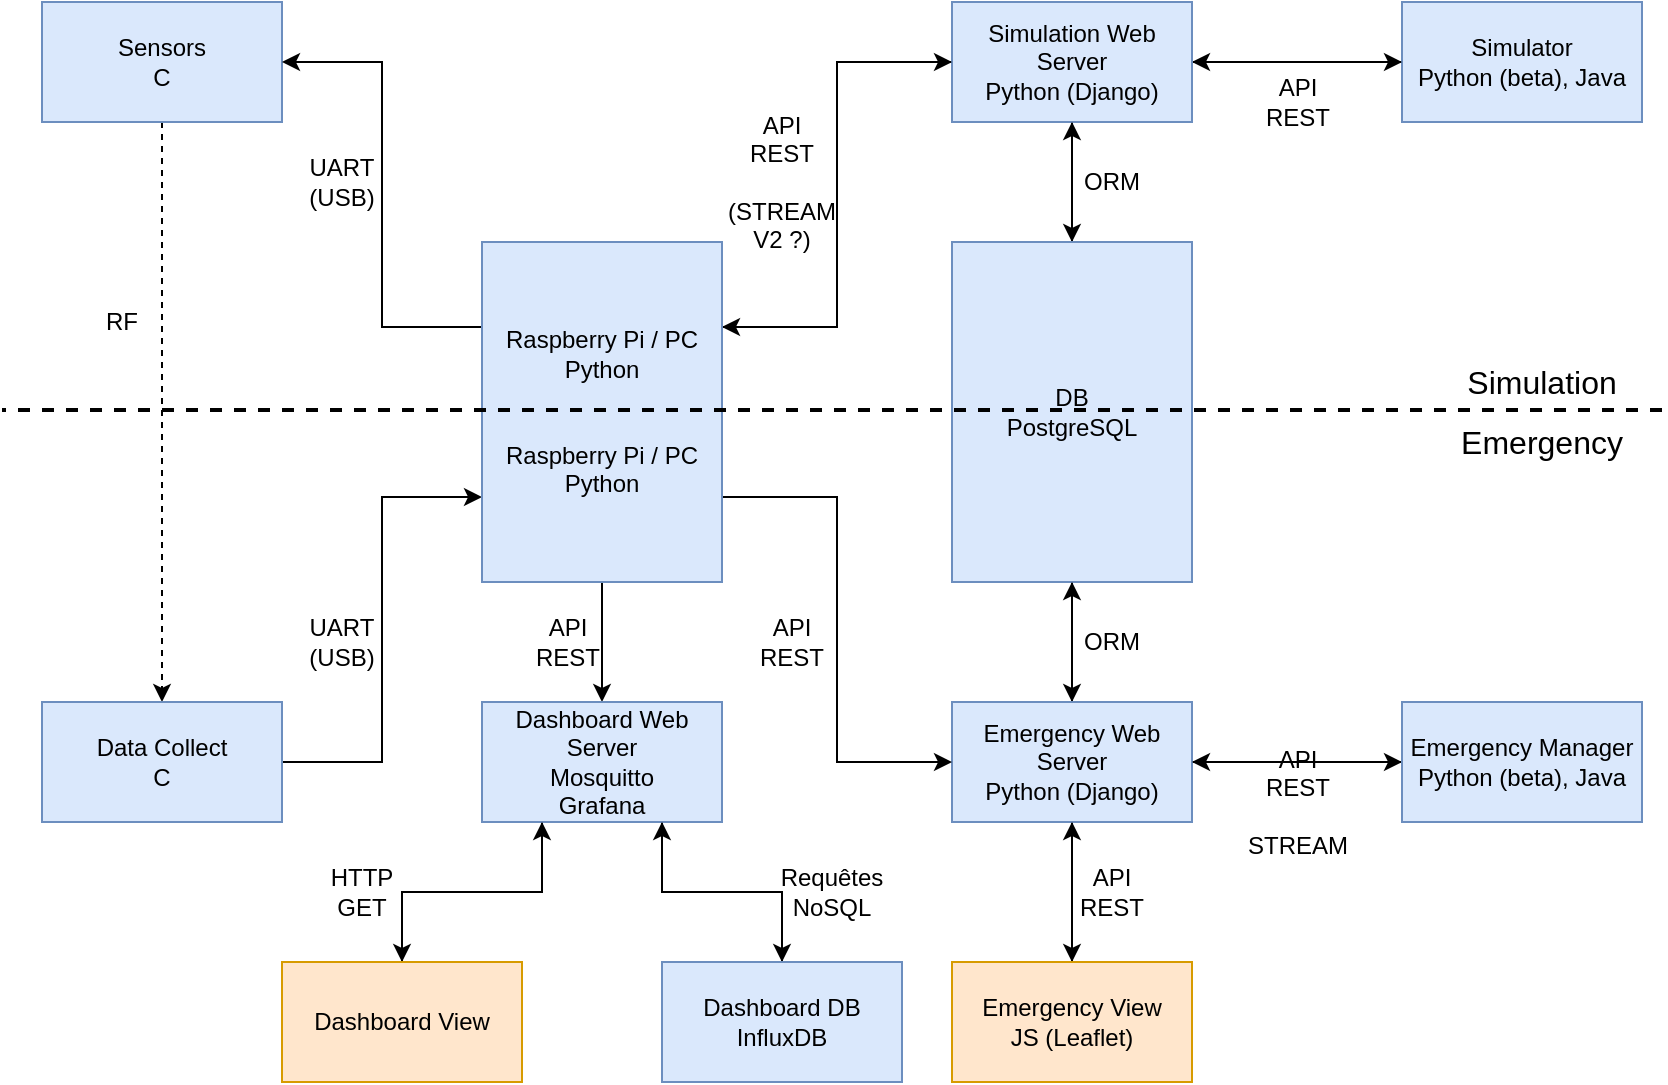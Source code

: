 <mxfile version="12.3.6" type="device" pages="1"><diagram id="MbwqEHukqG4V0eYiKK4b" name="Page-1"><mxGraphModel dx="1422" dy="779" grid="1" gridSize="10" guides="1" tooltips="1" connect="1" arrows="1" fold="1" page="1" pageScale="1" pageWidth="850" pageHeight="1100" math="0" shadow="0"><root><mxCell id="0"/><mxCell id="1" parent="0"/><mxCell id="P2sJHOD4gCiqHtTyv8vV-27" style="edgeStyle=orthogonalEdgeStyle;rounded=0;orthogonalLoop=1;jettySize=auto;html=1;exitX=0.5;exitY=1;exitDx=0;exitDy=0;entryX=0.5;entryY=0;entryDx=0;entryDy=0;dashed=1;" parent="1" source="P2sJHOD4gCiqHtTyv8vV-2" target="P2sJHOD4gCiqHtTyv8vV-7" edge="1"><mxGeometry relative="1" as="geometry"/></mxCell><mxCell id="P2sJHOD4gCiqHtTyv8vV-2" value="&lt;div&gt;Sensors&lt;/div&gt;&lt;div&gt;C&lt;/div&gt;" style="rounded=0;whiteSpace=wrap;html=1;fillColor=#dae8fc;strokeColor=#6c8ebf;" parent="1" vertex="1"><mxGeometry x="30" y="230" width="120" height="60" as="geometry"/></mxCell><mxCell id="P2sJHOD4gCiqHtTyv8vV-20" style="edgeStyle=orthogonalEdgeStyle;rounded=0;orthogonalLoop=1;jettySize=auto;html=1;exitX=0;exitY=0.5;exitDx=0;exitDy=0;entryX=1;entryY=0.5;entryDx=0;entryDy=0;" parent="1" source="P2sJHOD4gCiqHtTyv8vV-3" target="P2sJHOD4gCiqHtTyv8vV-4" edge="1"><mxGeometry relative="1" as="geometry"/></mxCell><mxCell id="P2sJHOD4gCiqHtTyv8vV-3" value="&lt;div&gt;Simulator&lt;/div&gt;&lt;div&gt;Python (beta), Java&lt;/div&gt;" style="rounded=0;whiteSpace=wrap;html=1;fillColor=#dae8fc;strokeColor=#6c8ebf;" parent="1" vertex="1"><mxGeometry x="710" y="230" width="120" height="60" as="geometry"/></mxCell><mxCell id="P2sJHOD4gCiqHtTyv8vV-21" style="edgeStyle=orthogonalEdgeStyle;rounded=0;orthogonalLoop=1;jettySize=auto;html=1;exitX=0.5;exitY=1;exitDx=0;exitDy=0;entryX=0.5;entryY=0;entryDx=0;entryDy=0;" parent="1" source="P2sJHOD4gCiqHtTyv8vV-4" target="P2sJHOD4gCiqHtTyv8vV-5" edge="1"><mxGeometry relative="1" as="geometry"/></mxCell><mxCell id="P2sJHOD4gCiqHtTyv8vV-44" style="edgeStyle=orthogonalEdgeStyle;rounded=0;orthogonalLoop=1;jettySize=auto;html=1;exitX=1;exitY=0.5;exitDx=0;exitDy=0;entryX=0;entryY=0.5;entryDx=0;entryDy=0;" parent="1" source="P2sJHOD4gCiqHtTyv8vV-4" target="P2sJHOD4gCiqHtTyv8vV-3" edge="1"><mxGeometry relative="1" as="geometry"/></mxCell><mxCell id="P2sJHOD4gCiqHtTyv8vV-69" style="edgeStyle=orthogonalEdgeStyle;rounded=0;orthogonalLoop=1;jettySize=auto;html=1;exitX=0;exitY=0.5;exitDx=0;exitDy=0;entryX=1;entryY=0.25;entryDx=0;entryDy=0;strokeWidth=1;" parent="1" source="P2sJHOD4gCiqHtTyv8vV-4" target="P2sJHOD4gCiqHtTyv8vV-9" edge="1"><mxGeometry relative="1" as="geometry"/></mxCell><mxCell id="P2sJHOD4gCiqHtTyv8vV-4" value="&lt;div&gt;Simulation Web Server&lt;/div&gt;&lt;div&gt;Python (Django)&lt;/div&gt;" style="rounded=0;whiteSpace=wrap;html=1;fillColor=#dae8fc;strokeColor=#6c8ebf;" parent="1" vertex="1"><mxGeometry x="485" y="230" width="120" height="60" as="geometry"/></mxCell><mxCell id="P2sJHOD4gCiqHtTyv8vV-23" style="edgeStyle=orthogonalEdgeStyle;rounded=0;orthogonalLoop=1;jettySize=auto;html=1;exitX=0.5;exitY=0;exitDx=0;exitDy=0;entryX=0.5;entryY=1;entryDx=0;entryDy=0;" parent="1" source="P2sJHOD4gCiqHtTyv8vV-5" target="P2sJHOD4gCiqHtTyv8vV-4" edge="1"><mxGeometry relative="1" as="geometry"/></mxCell><mxCell id="P2sJHOD4gCiqHtTyv8vV-24" style="edgeStyle=orthogonalEdgeStyle;rounded=0;orthogonalLoop=1;jettySize=auto;html=1;exitX=0.5;exitY=1;exitDx=0;exitDy=0;entryX=0.5;entryY=0;entryDx=0;entryDy=0;" parent="1" source="P2sJHOD4gCiqHtTyv8vV-5" target="P2sJHOD4gCiqHtTyv8vV-6" edge="1"><mxGeometry relative="1" as="geometry"/></mxCell><mxCell id="P2sJHOD4gCiqHtTyv8vV-5" value="&lt;div&gt;&lt;br&gt;&lt;/div&gt;&lt;div&gt;DB&lt;/div&gt;&lt;div&gt;PostgreSQL&lt;/div&gt;&lt;div&gt;&lt;br&gt;&lt;/div&gt;" style="rounded=0;whiteSpace=wrap;html=1;fillColor=#dae8fc;strokeColor=#6c8ebf;" parent="1" vertex="1"><mxGeometry x="485" y="350" width="120" height="170" as="geometry"/></mxCell><mxCell id="P2sJHOD4gCiqHtTyv8vV-25" style="edgeStyle=orthogonalEdgeStyle;rounded=0;orthogonalLoop=1;jettySize=auto;html=1;exitX=0.5;exitY=0;exitDx=0;exitDy=0;entryX=0.5;entryY=1;entryDx=0;entryDy=0;" parent="1" source="P2sJHOD4gCiqHtTyv8vV-6" target="P2sJHOD4gCiqHtTyv8vV-5" edge="1"><mxGeometry relative="1" as="geometry"/></mxCell><mxCell id="P2sJHOD4gCiqHtTyv8vV-29" style="edgeStyle=orthogonalEdgeStyle;rounded=0;orthogonalLoop=1;jettySize=auto;html=1;exitX=0.5;exitY=1;exitDx=0;exitDy=0;entryX=0.5;entryY=0;entryDx=0;entryDy=0;" parent="1" source="P2sJHOD4gCiqHtTyv8vV-6" target="P2sJHOD4gCiqHtTyv8vV-11" edge="1"><mxGeometry relative="1" as="geometry"/></mxCell><mxCell id="P2sJHOD4gCiqHtTyv8vV-43" style="edgeStyle=orthogonalEdgeStyle;rounded=0;orthogonalLoop=1;jettySize=auto;html=1;exitX=1;exitY=0.5;exitDx=0;exitDy=0;entryX=0;entryY=0.5;entryDx=0;entryDy=0;" parent="1" source="P2sJHOD4gCiqHtTyv8vV-6" target="P2sJHOD4gCiqHtTyv8vV-10" edge="1"><mxGeometry relative="1" as="geometry"/></mxCell><mxCell id="P2sJHOD4gCiqHtTyv8vV-6" value="&lt;div&gt;Emergency Web Server&lt;/div&gt;&lt;div&gt;Python (Django)&lt;/div&gt;" style="rounded=0;whiteSpace=wrap;html=1;fillColor=#dae8fc;strokeColor=#6c8ebf;" parent="1" vertex="1"><mxGeometry x="485" y="580" width="120" height="60" as="geometry"/></mxCell><mxCell id="P2sJHOD4gCiqHtTyv8vV-14" style="edgeStyle=orthogonalEdgeStyle;rounded=0;orthogonalLoop=1;jettySize=auto;html=1;exitX=1;exitY=0.5;exitDx=0;exitDy=0;entryX=0;entryY=0.75;entryDx=0;entryDy=0;" parent="1" source="P2sJHOD4gCiqHtTyv8vV-7" target="P2sJHOD4gCiqHtTyv8vV-9" edge="1"><mxGeometry relative="1" as="geometry"/></mxCell><mxCell id="P2sJHOD4gCiqHtTyv8vV-7" value="&lt;div&gt;Data Collect&lt;/div&gt;&lt;div&gt;C&lt;/div&gt;" style="rounded=0;whiteSpace=wrap;html=1;fillColor=#dae8fc;strokeColor=#6c8ebf;" parent="1" vertex="1"><mxGeometry x="30" y="580" width="120" height="60" as="geometry"/></mxCell><mxCell id="P2sJHOD4gCiqHtTyv8vV-28" style="edgeStyle=orthogonalEdgeStyle;rounded=0;orthogonalLoop=1;jettySize=auto;html=1;exitX=0;exitY=0.25;exitDx=0;exitDy=0;entryX=1;entryY=0.5;entryDx=0;entryDy=0;" parent="1" source="P2sJHOD4gCiqHtTyv8vV-9" target="P2sJHOD4gCiqHtTyv8vV-2" edge="1"><mxGeometry relative="1" as="geometry"/></mxCell><mxCell id="P2sJHOD4gCiqHtTyv8vV-31" style="edgeStyle=orthogonalEdgeStyle;rounded=0;orthogonalLoop=1;jettySize=auto;html=1;exitX=1;exitY=0.75;exitDx=0;exitDy=0;entryX=0;entryY=0.5;entryDx=0;entryDy=0;" parent="1" source="P2sJHOD4gCiqHtTyv8vV-9" target="P2sJHOD4gCiqHtTyv8vV-6" edge="1"><mxGeometry relative="1" as="geometry"/></mxCell><mxCell id="P2sJHOD4gCiqHtTyv8vV-35" style="edgeStyle=orthogonalEdgeStyle;rounded=0;orthogonalLoop=1;jettySize=auto;html=1;exitX=0.5;exitY=1;exitDx=0;exitDy=0;entryX=0.5;entryY=0;entryDx=0;entryDy=0;" parent="1" source="P2sJHOD4gCiqHtTyv8vV-9" target="P2sJHOD4gCiqHtTyv8vV-12" edge="1"><mxGeometry relative="1" as="geometry"/></mxCell><mxCell id="P2sJHOD4gCiqHtTyv8vV-68" style="edgeStyle=orthogonalEdgeStyle;rounded=0;orthogonalLoop=1;jettySize=auto;html=1;exitX=1;exitY=0.25;exitDx=0;exitDy=0;entryX=0;entryY=0.5;entryDx=0;entryDy=0;strokeWidth=1;" parent="1" source="P2sJHOD4gCiqHtTyv8vV-9" target="P2sJHOD4gCiqHtTyv8vV-4" edge="1"><mxGeometry relative="1" as="geometry"/></mxCell><mxCell id="P2sJHOD4gCiqHtTyv8vV-9" value="&lt;div&gt;Raspberry Pi / PC&lt;/div&gt;&lt;div&gt;Python&lt;/div&gt;&lt;div&gt;&lt;br&gt;&lt;/div&gt;&lt;div&gt;&lt;br&gt;&lt;/div&gt;&lt;div&gt;Raspberry Pi / PC&lt;/div&gt;&lt;div&gt;Python&lt;br&gt;&lt;/div&gt;" style="rounded=0;whiteSpace=wrap;html=1;fillColor=#dae8fc;strokeColor=#6c8ebf;" parent="1" vertex="1"><mxGeometry x="250" y="350" width="120" height="170" as="geometry"/></mxCell><mxCell id="P2sJHOD4gCiqHtTyv8vV-26" style="edgeStyle=orthogonalEdgeStyle;rounded=0;orthogonalLoop=1;jettySize=auto;html=1;exitX=0;exitY=0.5;exitDx=0;exitDy=0;entryX=1;entryY=0.5;entryDx=0;entryDy=0;" parent="1" source="P2sJHOD4gCiqHtTyv8vV-10" target="P2sJHOD4gCiqHtTyv8vV-6" edge="1"><mxGeometry relative="1" as="geometry"/></mxCell><mxCell id="P2sJHOD4gCiqHtTyv8vV-10" value="&lt;div&gt;Emergency Manager&lt;/div&gt;&lt;div&gt;Python (beta), Java&lt;br&gt;&lt;/div&gt;" style="rounded=0;whiteSpace=wrap;html=1;fillColor=#dae8fc;strokeColor=#6c8ebf;" parent="1" vertex="1"><mxGeometry x="710" y="580" width="120" height="60" as="geometry"/></mxCell><mxCell id="P2sJHOD4gCiqHtTyv8vV-30" style="edgeStyle=orthogonalEdgeStyle;rounded=0;orthogonalLoop=1;jettySize=auto;html=1;exitX=0.5;exitY=0;exitDx=0;exitDy=0;entryX=0.5;entryY=1;entryDx=0;entryDy=0;" parent="1" source="P2sJHOD4gCiqHtTyv8vV-11" target="P2sJHOD4gCiqHtTyv8vV-6" edge="1"><mxGeometry relative="1" as="geometry"/></mxCell><mxCell id="P2sJHOD4gCiqHtTyv8vV-11" value="&lt;div&gt;Emergency View&lt;/div&gt;&lt;div&gt;JS (Leaflet)&lt;br&gt;&lt;/div&gt;" style="rounded=0;whiteSpace=wrap;html=1;fillColor=#ffe6cc;strokeColor=#d79b00;" parent="1" vertex="1"><mxGeometry x="485" y="710" width="120" height="60" as="geometry"/></mxCell><mxCell id="P2sJHOD4gCiqHtTyv8vV-37" style="edgeStyle=orthogonalEdgeStyle;rounded=0;orthogonalLoop=1;jettySize=auto;html=1;exitX=0.25;exitY=1;exitDx=0;exitDy=0;entryX=0.5;entryY=0;entryDx=0;entryDy=0;" parent="1" source="P2sJHOD4gCiqHtTyv8vV-12" target="P2sJHOD4gCiqHtTyv8vV-36" edge="1"><mxGeometry relative="1" as="geometry"/></mxCell><mxCell id="P2sJHOD4gCiqHtTyv8vV-40" style="edgeStyle=orthogonalEdgeStyle;rounded=0;orthogonalLoop=1;jettySize=auto;html=1;exitX=0.75;exitY=1;exitDx=0;exitDy=0;entryX=0.5;entryY=0;entryDx=0;entryDy=0;" parent="1" source="P2sJHOD4gCiqHtTyv8vV-12" target="P2sJHOD4gCiqHtTyv8vV-39" edge="1"><mxGeometry relative="1" as="geometry"/></mxCell><mxCell id="P2sJHOD4gCiqHtTyv8vV-12" value="&lt;div&gt;Dashboard Web Server&lt;/div&gt;&lt;div&gt;Mosquitto&lt;/div&gt;&lt;div&gt;Grafana&lt;/div&gt;" style="rounded=0;whiteSpace=wrap;html=1;fillColor=#dae8fc;strokeColor=#6c8ebf;" parent="1" vertex="1"><mxGeometry x="250" y="580" width="120" height="60" as="geometry"/></mxCell><mxCell id="P2sJHOD4gCiqHtTyv8vV-42" style="edgeStyle=orthogonalEdgeStyle;rounded=0;orthogonalLoop=1;jettySize=auto;html=1;exitX=0.5;exitY=0;exitDx=0;exitDy=0;entryX=0.25;entryY=1;entryDx=0;entryDy=0;" parent="1" source="P2sJHOD4gCiqHtTyv8vV-36" target="P2sJHOD4gCiqHtTyv8vV-12" edge="1"><mxGeometry relative="1" as="geometry"/></mxCell><mxCell id="P2sJHOD4gCiqHtTyv8vV-36" value="&lt;div&gt;Dashboard View&lt;/div&gt;" style="rounded=0;whiteSpace=wrap;html=1;fillColor=#ffe6cc;strokeColor=#d79b00;" parent="1" vertex="1"><mxGeometry x="150" y="710" width="120" height="60" as="geometry"/></mxCell><mxCell id="P2sJHOD4gCiqHtTyv8vV-41" style="edgeStyle=orthogonalEdgeStyle;rounded=0;orthogonalLoop=1;jettySize=auto;html=1;exitX=0.5;exitY=0;exitDx=0;exitDy=0;entryX=0.75;entryY=1;entryDx=0;entryDy=0;" parent="1" source="P2sJHOD4gCiqHtTyv8vV-39" target="P2sJHOD4gCiqHtTyv8vV-12" edge="1"><mxGeometry relative="1" as="geometry"/></mxCell><mxCell id="P2sJHOD4gCiqHtTyv8vV-39" value="&lt;div&gt;Dashboard DB&lt;/div&gt;&lt;div&gt;InfluxDB&lt;/div&gt;" style="rounded=0;whiteSpace=wrap;html=1;fillColor=#dae8fc;strokeColor=#6c8ebf;" parent="1" vertex="1"><mxGeometry x="340" y="710" width="120" height="60" as="geometry"/></mxCell><mxCell id="P2sJHOD4gCiqHtTyv8vV-46" value="&lt;div&gt;API &lt;br&gt;&lt;/div&gt;&lt;div&gt;REST&lt;/div&gt;" style="text;html=1;strokeColor=none;fillColor=none;align=center;verticalAlign=middle;whiteSpace=wrap;rounded=0;" parent="1" vertex="1"><mxGeometry x="637.5" y="270" width="40" height="20" as="geometry"/></mxCell><mxCell id="P2sJHOD4gCiqHtTyv8vV-48" value="&lt;div&gt;RF&lt;/div&gt;" style="text;html=1;strokeColor=none;fillColor=none;align=center;verticalAlign=middle;whiteSpace=wrap;rounded=0;" parent="1" vertex="1"><mxGeometry x="50" y="380" width="40" height="20" as="geometry"/></mxCell><mxCell id="P2sJHOD4gCiqHtTyv8vV-49" value="&lt;div&gt;ORM&lt;/div&gt;" style="text;html=1;strokeColor=none;fillColor=none;align=center;verticalAlign=middle;whiteSpace=wrap;rounded=0;" parent="1" vertex="1"><mxGeometry x="545" y="310" width="40" height="20" as="geometry"/></mxCell><mxCell id="P2sJHOD4gCiqHtTyv8vV-50" value="&lt;div&gt;ORM&lt;/div&gt;" style="text;html=1;strokeColor=none;fillColor=none;align=center;verticalAlign=middle;whiteSpace=wrap;rounded=0;" parent="1" vertex="1"><mxGeometry x="545" y="540" width="40" height="20" as="geometry"/></mxCell><mxCell id="P2sJHOD4gCiqHtTyv8vV-51" value="&lt;div&gt;API &lt;br&gt;&lt;/div&gt;&lt;div&gt;REST&lt;/div&gt;&lt;div&gt;&lt;br&gt;&lt;/div&gt;&lt;div&gt;STREAM&lt;/div&gt;" style="text;html=1;strokeColor=none;fillColor=none;align=center;verticalAlign=middle;whiteSpace=wrap;rounded=0;" parent="1" vertex="1"><mxGeometry x="637.5" y="620" width="40" height="20" as="geometry"/></mxCell><mxCell id="P2sJHOD4gCiqHtTyv8vV-52" value="&lt;div&gt;API &lt;br&gt;&lt;/div&gt;&lt;div&gt;REST&lt;/div&gt;" style="text;html=1;strokeColor=none;fillColor=none;align=center;verticalAlign=middle;whiteSpace=wrap;rounded=0;" parent="1" vertex="1"><mxGeometry x="545" y="665" width="40" height="20" as="geometry"/></mxCell><mxCell id="P2sJHOD4gCiqHtTyv8vV-54" value="&lt;div&gt;UART (USB)&lt;/div&gt;" style="text;html=1;strokeColor=none;fillColor=none;align=center;verticalAlign=middle;whiteSpace=wrap;rounded=0;" parent="1" vertex="1"><mxGeometry x="160" y="310" width="40" height="20" as="geometry"/></mxCell><mxCell id="P2sJHOD4gCiqHtTyv8vV-55" value="&lt;div&gt;UART (USB)&lt;/div&gt;" style="text;html=1;strokeColor=none;fillColor=none;align=center;verticalAlign=middle;whiteSpace=wrap;rounded=0;" parent="1" vertex="1"><mxGeometry x="160" y="540" width="40" height="20" as="geometry"/></mxCell><mxCell id="P2sJHOD4gCiqHtTyv8vV-57" value="&lt;div&gt;API &lt;br&gt;&lt;/div&gt;&lt;div&gt;REST&lt;/div&gt;" style="text;html=1;strokeColor=none;fillColor=none;align=center;verticalAlign=middle;whiteSpace=wrap;rounded=0;" parent="1" vertex="1"><mxGeometry x="385" y="540" width="40" height="20" as="geometry"/></mxCell><mxCell id="P2sJHOD4gCiqHtTyv8vV-58" value="&lt;div&gt;API &lt;br&gt;&lt;/div&gt;&lt;div&gt;REST&lt;/div&gt;&lt;div&gt;&lt;br&gt;&lt;/div&gt;&lt;div&gt;(STREAM V2 ?)&lt;/div&gt;" style="text;html=1;strokeColor=none;fillColor=none;align=center;verticalAlign=middle;whiteSpace=wrap;rounded=0;" parent="1" vertex="1"><mxGeometry x="380" y="310" width="40" height="20" as="geometry"/></mxCell><mxCell id="P2sJHOD4gCiqHtTyv8vV-59" value="&lt;div&gt;API &lt;br&gt;&lt;/div&gt;&lt;div&gt;REST&lt;/div&gt;" style="text;html=1;strokeColor=none;fillColor=none;align=center;verticalAlign=middle;whiteSpace=wrap;rounded=0;" parent="1" vertex="1"><mxGeometry x="272.5" y="540" width="40" height="20" as="geometry"/></mxCell><mxCell id="P2sJHOD4gCiqHtTyv8vV-60" value="&lt;div&gt;HTTP GET&lt;/div&gt;" style="text;html=1;strokeColor=none;fillColor=none;align=center;verticalAlign=middle;whiteSpace=wrap;rounded=0;" parent="1" vertex="1"><mxGeometry x="170" y="665" width="40" height="20" as="geometry"/></mxCell><mxCell id="P2sJHOD4gCiqHtTyv8vV-61" value="&lt;div&gt;Requêtes NoSQL&lt;/div&gt;" style="text;html=1;strokeColor=none;fillColor=none;align=center;verticalAlign=middle;whiteSpace=wrap;rounded=0;" parent="1" vertex="1"><mxGeometry x="405" y="665" width="40" height="20" as="geometry"/></mxCell><mxCell id="P2sJHOD4gCiqHtTyv8vV-62" value="" style="endArrow=none;dashed=1;html=1;strokeWidth=2;" parent="1" edge="1"><mxGeometry width="50" height="50" relative="1" as="geometry"><mxPoint x="840" y="434" as="sourcePoint"/><mxPoint x="10" y="434" as="targetPoint"/></mxGeometry></mxCell><mxCell id="P2sJHOD4gCiqHtTyv8vV-65" value="&lt;div style=&quot;font-size: 16px&quot;&gt;&lt;font style=&quot;font-size: 16px&quot;&gt;Simulation&lt;/font&gt;&lt;/div&gt;" style="text;html=1;strokeColor=none;fillColor=none;align=center;verticalAlign=middle;whiteSpace=wrap;rounded=0;" parent="1" vertex="1"><mxGeometry x="760" y="410" width="40" height="20" as="geometry"/></mxCell><mxCell id="P2sJHOD4gCiqHtTyv8vV-66" value="&lt;div style=&quot;font-size: 16px&quot;&gt;&lt;font style=&quot;font-size: 16px&quot;&gt;Emergency&lt;/font&gt;&lt;/div&gt;" style="text;html=1;strokeColor=none;fillColor=none;align=center;verticalAlign=middle;whiteSpace=wrap;rounded=0;" parent="1" vertex="1"><mxGeometry x="760" y="440" width="40" height="20" as="geometry"/></mxCell></root></mxGraphModel></diagram></mxfile>
